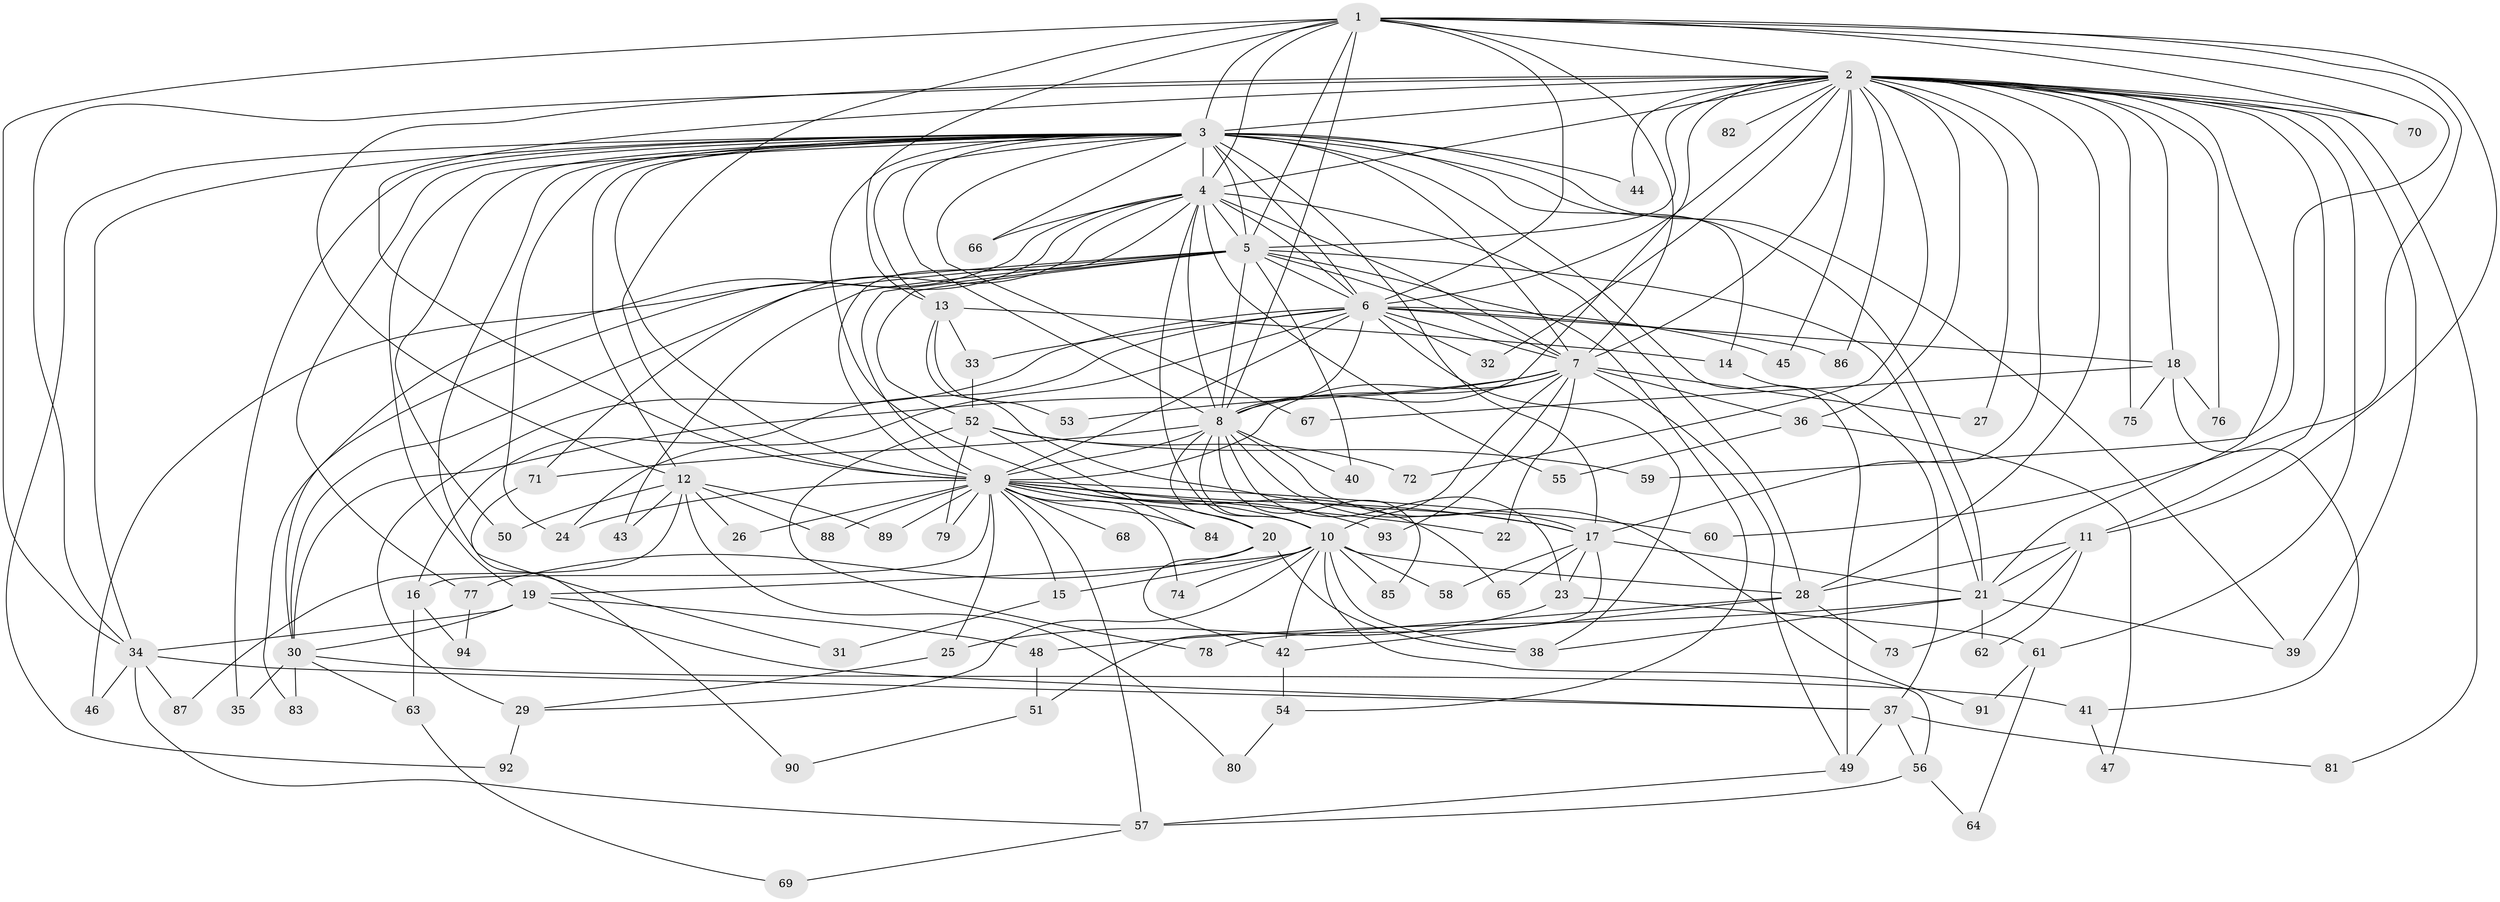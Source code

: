 // original degree distribution, {18: 0.015037593984962405, 33: 0.007518796992481203, 31: 0.007518796992481203, 14: 0.007518796992481203, 16: 0.007518796992481203, 17: 0.007518796992481203, 20: 0.007518796992481203, 19: 0.007518796992481203, 30: 0.007518796992481203, 8: 0.015037593984962405, 6: 0.045112781954887216, 9: 0.007518796992481203, 3: 0.15789473684210525, 4: 0.09774436090225563, 7: 0.022556390977443608, 2: 0.5413533834586466, 5: 0.03759398496240601}
// Generated by graph-tools (version 1.1) at 2025/49/03/04/25 22:49:53]
// undirected, 94 vertices, 228 edges
graph export_dot {
  node [color=gray90,style=filled];
  1;
  2;
  3;
  4;
  5;
  6;
  7;
  8;
  9;
  10;
  11;
  12;
  13;
  14;
  15;
  16;
  17;
  18;
  19;
  20;
  21;
  22;
  23;
  24;
  25;
  26;
  27;
  28;
  29;
  30;
  31;
  32;
  33;
  34;
  35;
  36;
  37;
  38;
  39;
  40;
  41;
  42;
  43;
  44;
  45;
  46;
  47;
  48;
  49;
  50;
  51;
  52;
  53;
  54;
  55;
  56;
  57;
  58;
  59;
  60;
  61;
  62;
  63;
  64;
  65;
  66;
  67;
  68;
  69;
  70;
  71;
  72;
  73;
  74;
  75;
  76;
  77;
  78;
  79;
  80;
  81;
  82;
  83;
  84;
  85;
  86;
  87;
  88;
  89;
  90;
  91;
  92;
  93;
  94;
  1 -- 2 [weight=2.0];
  1 -- 3 [weight=3.0];
  1 -- 4 [weight=1.0];
  1 -- 5 [weight=1.0];
  1 -- 6 [weight=1.0];
  1 -- 7 [weight=1.0];
  1 -- 8 [weight=1.0];
  1 -- 9 [weight=2.0];
  1 -- 11 [weight=1.0];
  1 -- 13 [weight=1.0];
  1 -- 34 [weight=1.0];
  1 -- 59 [weight=1.0];
  1 -- 60 [weight=1.0];
  1 -- 70 [weight=1.0];
  2 -- 3 [weight=2.0];
  2 -- 4 [weight=1.0];
  2 -- 5 [weight=1.0];
  2 -- 6 [weight=2.0];
  2 -- 7 [weight=1.0];
  2 -- 8 [weight=1.0];
  2 -- 9 [weight=1.0];
  2 -- 11 [weight=1.0];
  2 -- 12 [weight=1.0];
  2 -- 17 [weight=1.0];
  2 -- 18 [weight=1.0];
  2 -- 21 [weight=1.0];
  2 -- 27 [weight=1.0];
  2 -- 28 [weight=1.0];
  2 -- 32 [weight=1.0];
  2 -- 34 [weight=1.0];
  2 -- 36 [weight=1.0];
  2 -- 39 [weight=1.0];
  2 -- 44 [weight=1.0];
  2 -- 45 [weight=1.0];
  2 -- 61 [weight=1.0];
  2 -- 70 [weight=1.0];
  2 -- 72 [weight=1.0];
  2 -- 75 [weight=1.0];
  2 -- 76 [weight=1.0];
  2 -- 81 [weight=1.0];
  2 -- 82 [weight=1.0];
  2 -- 86 [weight=1.0];
  3 -- 4 [weight=2.0];
  3 -- 5 [weight=2.0];
  3 -- 6 [weight=2.0];
  3 -- 7 [weight=3.0];
  3 -- 8 [weight=3.0];
  3 -- 9 [weight=2.0];
  3 -- 12 [weight=1.0];
  3 -- 13 [weight=1.0];
  3 -- 14 [weight=1.0];
  3 -- 17 [weight=2.0];
  3 -- 19 [weight=1.0];
  3 -- 21 [weight=1.0];
  3 -- 24 [weight=1.0];
  3 -- 31 [weight=1.0];
  3 -- 34 [weight=1.0];
  3 -- 35 [weight=1.0];
  3 -- 39 [weight=1.0];
  3 -- 44 [weight=1.0];
  3 -- 49 [weight=2.0];
  3 -- 50 [weight=1.0];
  3 -- 65 [weight=1.0];
  3 -- 66 [weight=2.0];
  3 -- 67 [weight=1.0];
  3 -- 77 [weight=1.0];
  3 -- 92 [weight=1.0];
  4 -- 5 [weight=1.0];
  4 -- 6 [weight=1.0];
  4 -- 7 [weight=1.0];
  4 -- 8 [weight=1.0];
  4 -- 9 [weight=1.0];
  4 -- 10 [weight=1.0];
  4 -- 28 [weight=1.0];
  4 -- 30 [weight=1.0];
  4 -- 55 [weight=1.0];
  4 -- 66 [weight=1.0];
  4 -- 71 [weight=1.0];
  4 -- 83 [weight=1.0];
  5 -- 6 [weight=1.0];
  5 -- 7 [weight=1.0];
  5 -- 8 [weight=1.0];
  5 -- 9 [weight=2.0];
  5 -- 21 [weight=1.0];
  5 -- 30 [weight=1.0];
  5 -- 40 [weight=1.0];
  5 -- 43 [weight=1.0];
  5 -- 46 [weight=1.0];
  5 -- 52 [weight=1.0];
  5 -- 54 [weight=1.0];
  6 -- 7 [weight=1.0];
  6 -- 8 [weight=1.0];
  6 -- 9 [weight=2.0];
  6 -- 16 [weight=1.0];
  6 -- 18 [weight=1.0];
  6 -- 24 [weight=1.0];
  6 -- 29 [weight=1.0];
  6 -- 32 [weight=1.0];
  6 -- 33 [weight=1.0];
  6 -- 38 [weight=1.0];
  6 -- 45 [weight=1.0];
  6 -- 86 [weight=1.0];
  7 -- 8 [weight=1.0];
  7 -- 9 [weight=1.0];
  7 -- 10 [weight=1.0];
  7 -- 22 [weight=1.0];
  7 -- 27 [weight=1.0];
  7 -- 30 [weight=1.0];
  7 -- 36 [weight=1.0];
  7 -- 49 [weight=1.0];
  7 -- 53 [weight=1.0];
  7 -- 93 [weight=1.0];
  8 -- 9 [weight=1.0];
  8 -- 10 [weight=2.0];
  8 -- 17 [weight=1.0];
  8 -- 20 [weight=1.0];
  8 -- 23 [weight=1.0];
  8 -- 40 [weight=1.0];
  8 -- 71 [weight=1.0];
  8 -- 85 [weight=1.0];
  8 -- 91 [weight=1.0];
  9 -- 10 [weight=1.0];
  9 -- 15 [weight=1.0];
  9 -- 16 [weight=1.0];
  9 -- 17 [weight=1.0];
  9 -- 20 [weight=1.0];
  9 -- 22 [weight=1.0];
  9 -- 24 [weight=1.0];
  9 -- 25 [weight=1.0];
  9 -- 26 [weight=1.0];
  9 -- 57 [weight=1.0];
  9 -- 60 [weight=1.0];
  9 -- 68 [weight=1.0];
  9 -- 74 [weight=1.0];
  9 -- 79 [weight=1.0];
  9 -- 84 [weight=1.0];
  9 -- 88 [weight=1.0];
  9 -- 89 [weight=1.0];
  9 -- 93 [weight=1.0];
  10 -- 15 [weight=1.0];
  10 -- 19 [weight=1.0];
  10 -- 28 [weight=1.0];
  10 -- 29 [weight=1.0];
  10 -- 38 [weight=1.0];
  10 -- 42 [weight=1.0];
  10 -- 56 [weight=1.0];
  10 -- 58 [weight=1.0];
  10 -- 74 [weight=1.0];
  10 -- 85 [weight=1.0];
  11 -- 21 [weight=1.0];
  11 -- 28 [weight=1.0];
  11 -- 62 [weight=1.0];
  11 -- 73 [weight=1.0];
  12 -- 26 [weight=1.0];
  12 -- 43 [weight=1.0];
  12 -- 50 [weight=1.0];
  12 -- 80 [weight=1.0];
  12 -- 87 [weight=1.0];
  12 -- 88 [weight=1.0];
  12 -- 89 [weight=1.0];
  13 -- 14 [weight=1.0];
  13 -- 17 [weight=1.0];
  13 -- 33 [weight=1.0];
  13 -- 53 [weight=1.0];
  14 -- 37 [weight=1.0];
  15 -- 31 [weight=1.0];
  16 -- 63 [weight=1.0];
  16 -- 94 [weight=1.0];
  17 -- 21 [weight=1.0];
  17 -- 23 [weight=1.0];
  17 -- 51 [weight=1.0];
  17 -- 58 [weight=1.0];
  17 -- 65 [weight=1.0];
  18 -- 41 [weight=1.0];
  18 -- 67 [weight=1.0];
  18 -- 75 [weight=1.0];
  18 -- 76 [weight=1.0];
  19 -- 30 [weight=1.0];
  19 -- 34 [weight=1.0];
  19 -- 37 [weight=1.0];
  19 -- 48 [weight=1.0];
  20 -- 38 [weight=1.0];
  20 -- 42 [weight=1.0];
  20 -- 77 [weight=1.0];
  21 -- 38 [weight=1.0];
  21 -- 39 [weight=1.0];
  21 -- 48 [weight=1.0];
  21 -- 62 [weight=1.0];
  23 -- 25 [weight=1.0];
  23 -- 61 [weight=1.0];
  25 -- 29 [weight=1.0];
  28 -- 42 [weight=1.0];
  28 -- 73 [weight=1.0];
  28 -- 78 [weight=1.0];
  29 -- 92 [weight=1.0];
  30 -- 35 [weight=1.0];
  30 -- 41 [weight=1.0];
  30 -- 63 [weight=1.0];
  30 -- 83 [weight=1.0];
  33 -- 52 [weight=1.0];
  34 -- 37 [weight=1.0];
  34 -- 46 [weight=1.0];
  34 -- 57 [weight=1.0];
  34 -- 87 [weight=1.0];
  36 -- 47 [weight=1.0];
  36 -- 55 [weight=1.0];
  37 -- 49 [weight=1.0];
  37 -- 56 [weight=1.0];
  37 -- 81 [weight=1.0];
  41 -- 47 [weight=1.0];
  42 -- 54 [weight=1.0];
  48 -- 51 [weight=1.0];
  49 -- 57 [weight=1.0];
  51 -- 90 [weight=1.0];
  52 -- 59 [weight=1.0];
  52 -- 72 [weight=1.0];
  52 -- 78 [weight=1.0];
  52 -- 79 [weight=1.0];
  52 -- 84 [weight=1.0];
  54 -- 80 [weight=1.0];
  56 -- 57 [weight=1.0];
  56 -- 64 [weight=1.0];
  57 -- 69 [weight=1.0];
  61 -- 64 [weight=1.0];
  61 -- 91 [weight=1.0];
  63 -- 69 [weight=1.0];
  71 -- 90 [weight=1.0];
  77 -- 94 [weight=1.0];
}
